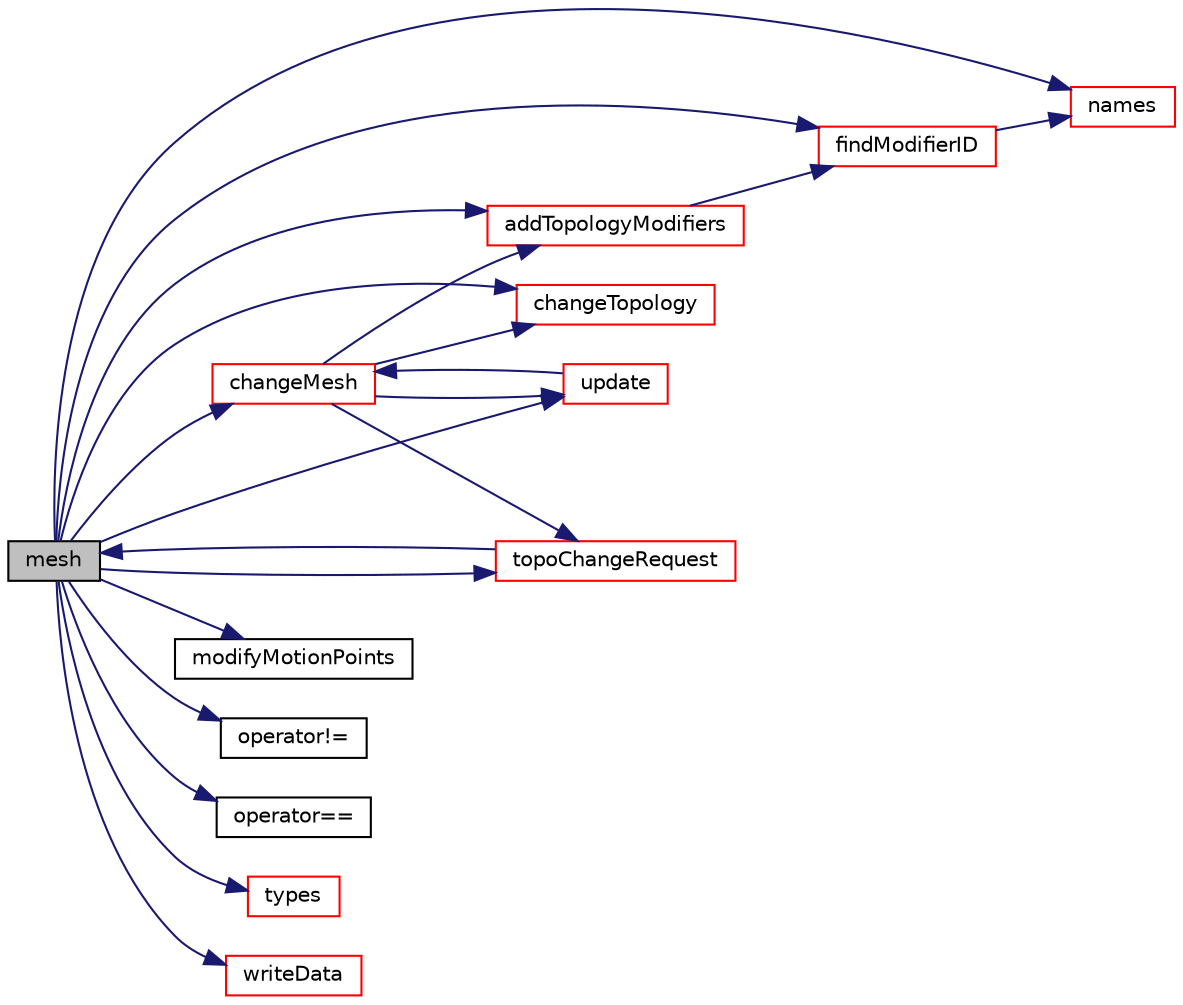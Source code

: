 digraph "mesh"
{
  bgcolor="transparent";
  edge [fontname="Helvetica",fontsize="10",labelfontname="Helvetica",labelfontsize="10"];
  node [fontname="Helvetica",fontsize="10",shape=record];
  rankdir="LR";
  Node1 [label="mesh",height=0.2,width=0.4,color="black", fillcolor="grey75", style="filled", fontcolor="black"];
  Node1 -> Node2 [color="midnightblue",fontsize="10",style="solid",fontname="Helvetica"];
  Node2 [label="addTopologyModifiers",height=0.2,width=0.4,color="red",URL="$a01977.html#a461219d779ff9952b8288045df8e8ebf",tooltip="Add given set of topology modifiers to the topoChanger. "];
  Node2 -> Node3 [color="midnightblue",fontsize="10",style="solid",fontname="Helvetica"];
  Node3 [label="findModifierID",height=0.2,width=0.4,color="red",URL="$a01977.html#a094a15ee50aa1d6805b81c265d7afcf0",tooltip="Find modifier given a name. "];
  Node3 -> Node4 [color="midnightblue",fontsize="10",style="solid",fontname="Helvetica"];
  Node4 [label="names",height=0.2,width=0.4,color="red",URL="$a01977.html#a627bcef4e891104ff8192574b673920b",tooltip="Return a list of patch names. "];
  Node1 -> Node5 [color="midnightblue",fontsize="10",style="solid",fontname="Helvetica"];
  Node5 [label="changeMesh",height=0.2,width=0.4,color="red",URL="$a01977.html#ab42e5233705f618d6994589102b1103c"];
  Node5 -> Node6 [color="midnightblue",fontsize="10",style="solid",fontname="Helvetica"];
  Node6 [label="changeTopology",height=0.2,width=0.4,color="red",URL="$a01977.html#a068d5efab18f428fe0fd6c1e962420a2",tooltip="Is topology change required. "];
  Node5 -> Node7 [color="midnightblue",fontsize="10",style="solid",fontname="Helvetica"];
  Node7 [label="topoChangeRequest",height=0.2,width=0.4,color="red",URL="$a01977.html#ac9d5cb8cbf747d22469d4367e44b144d",tooltip="Return topology change request. "];
  Node7 -> Node1 [color="midnightblue",fontsize="10",style="solid",fontname="Helvetica"];
  Node5 -> Node8 [color="midnightblue",fontsize="10",style="solid",fontname="Helvetica"];
  Node8 [label="update",height=0.2,width=0.4,color="red",URL="$a01977.html#accc228623c2483264bcb2d8f3d47b4db",tooltip="Force recalculation of locally stored data on topological change. "];
  Node8 -> Node5 [color="midnightblue",fontsize="10",style="solid",fontname="Helvetica"];
  Node5 -> Node2 [color="midnightblue",fontsize="10",style="solid",fontname="Helvetica"];
  Node1 -> Node6 [color="midnightblue",fontsize="10",style="solid",fontname="Helvetica"];
  Node1 -> Node3 [color="midnightblue",fontsize="10",style="solid",fontname="Helvetica"];
  Node1 -> Node9 [color="midnightblue",fontsize="10",style="solid",fontname="Helvetica"];
  Node9 [label="modifyMotionPoints",height=0.2,width=0.4,color="black",URL="$a01977.html#a682a4bbf1d46933b66ecca21f0fc5c5f",tooltip="Modify point motion. "];
  Node1 -> Node4 [color="midnightblue",fontsize="10",style="solid",fontname="Helvetica"];
  Node1 -> Node10 [color="midnightblue",fontsize="10",style="solid",fontname="Helvetica"];
  Node10 [label="operator!=",height=0.2,width=0.4,color="black",URL="$a01977.html#a41b170f2f16bfb5f1e94af4f570e437d"];
  Node1 -> Node11 [color="midnightblue",fontsize="10",style="solid",fontname="Helvetica"];
  Node11 [label="operator==",height=0.2,width=0.4,color="black",URL="$a01977.html#a1318e44a66c876539586e71f9131b578"];
  Node1 -> Node7 [color="midnightblue",fontsize="10",style="solid",fontname="Helvetica"];
  Node1 -> Node12 [color="midnightblue",fontsize="10",style="solid",fontname="Helvetica"];
  Node12 [label="types",height=0.2,width=0.4,color="red",URL="$a01977.html#acab287d4add129aac44d834fc7c00368",tooltip="Return a list of patch types. "];
  Node1 -> Node8 [color="midnightblue",fontsize="10",style="solid",fontname="Helvetica"];
  Node1 -> Node13 [color="midnightblue",fontsize="10",style="solid",fontname="Helvetica"];
  Node13 [label="writeData",height=0.2,width=0.4,color="red",URL="$a01977.html#a2a3ea7b116b283507dc19bc8f4719c3d",tooltip="writeData member function required by regIOobject "];
}
